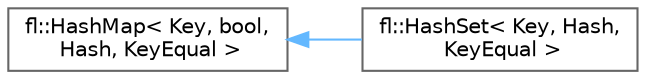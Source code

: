 digraph "Graphical Class Hierarchy"
{
 // INTERACTIVE_SVG=YES
 // LATEX_PDF_SIZE
  bgcolor="transparent";
  edge [fontname=Helvetica,fontsize=10,labelfontname=Helvetica,labelfontsize=10];
  node [fontname=Helvetica,fontsize=10,shape=box,height=0.2,width=0.4];
  rankdir="LR";
  Node0 [id="Node000000",label="fl::HashMap\< Key, bool,\l Hash, KeyEqual \>",height=0.2,width=0.4,color="grey40", fillcolor="white", style="filled",URL="$dc/de6/classfl_1_1_hash_map.html",tooltip=" "];
  Node0 -> Node1 [id="edge171_Node000000_Node000001",dir="back",color="steelblue1",style="solid",tooltip=" "];
  Node1 [id="Node000001",label="fl::HashSet\< Key, Hash,\l KeyEqual \>",height=0.2,width=0.4,color="grey40", fillcolor="white", style="filled",URL="$da/d8c/classfl_1_1_hash_set.html",tooltip=" "];
}
